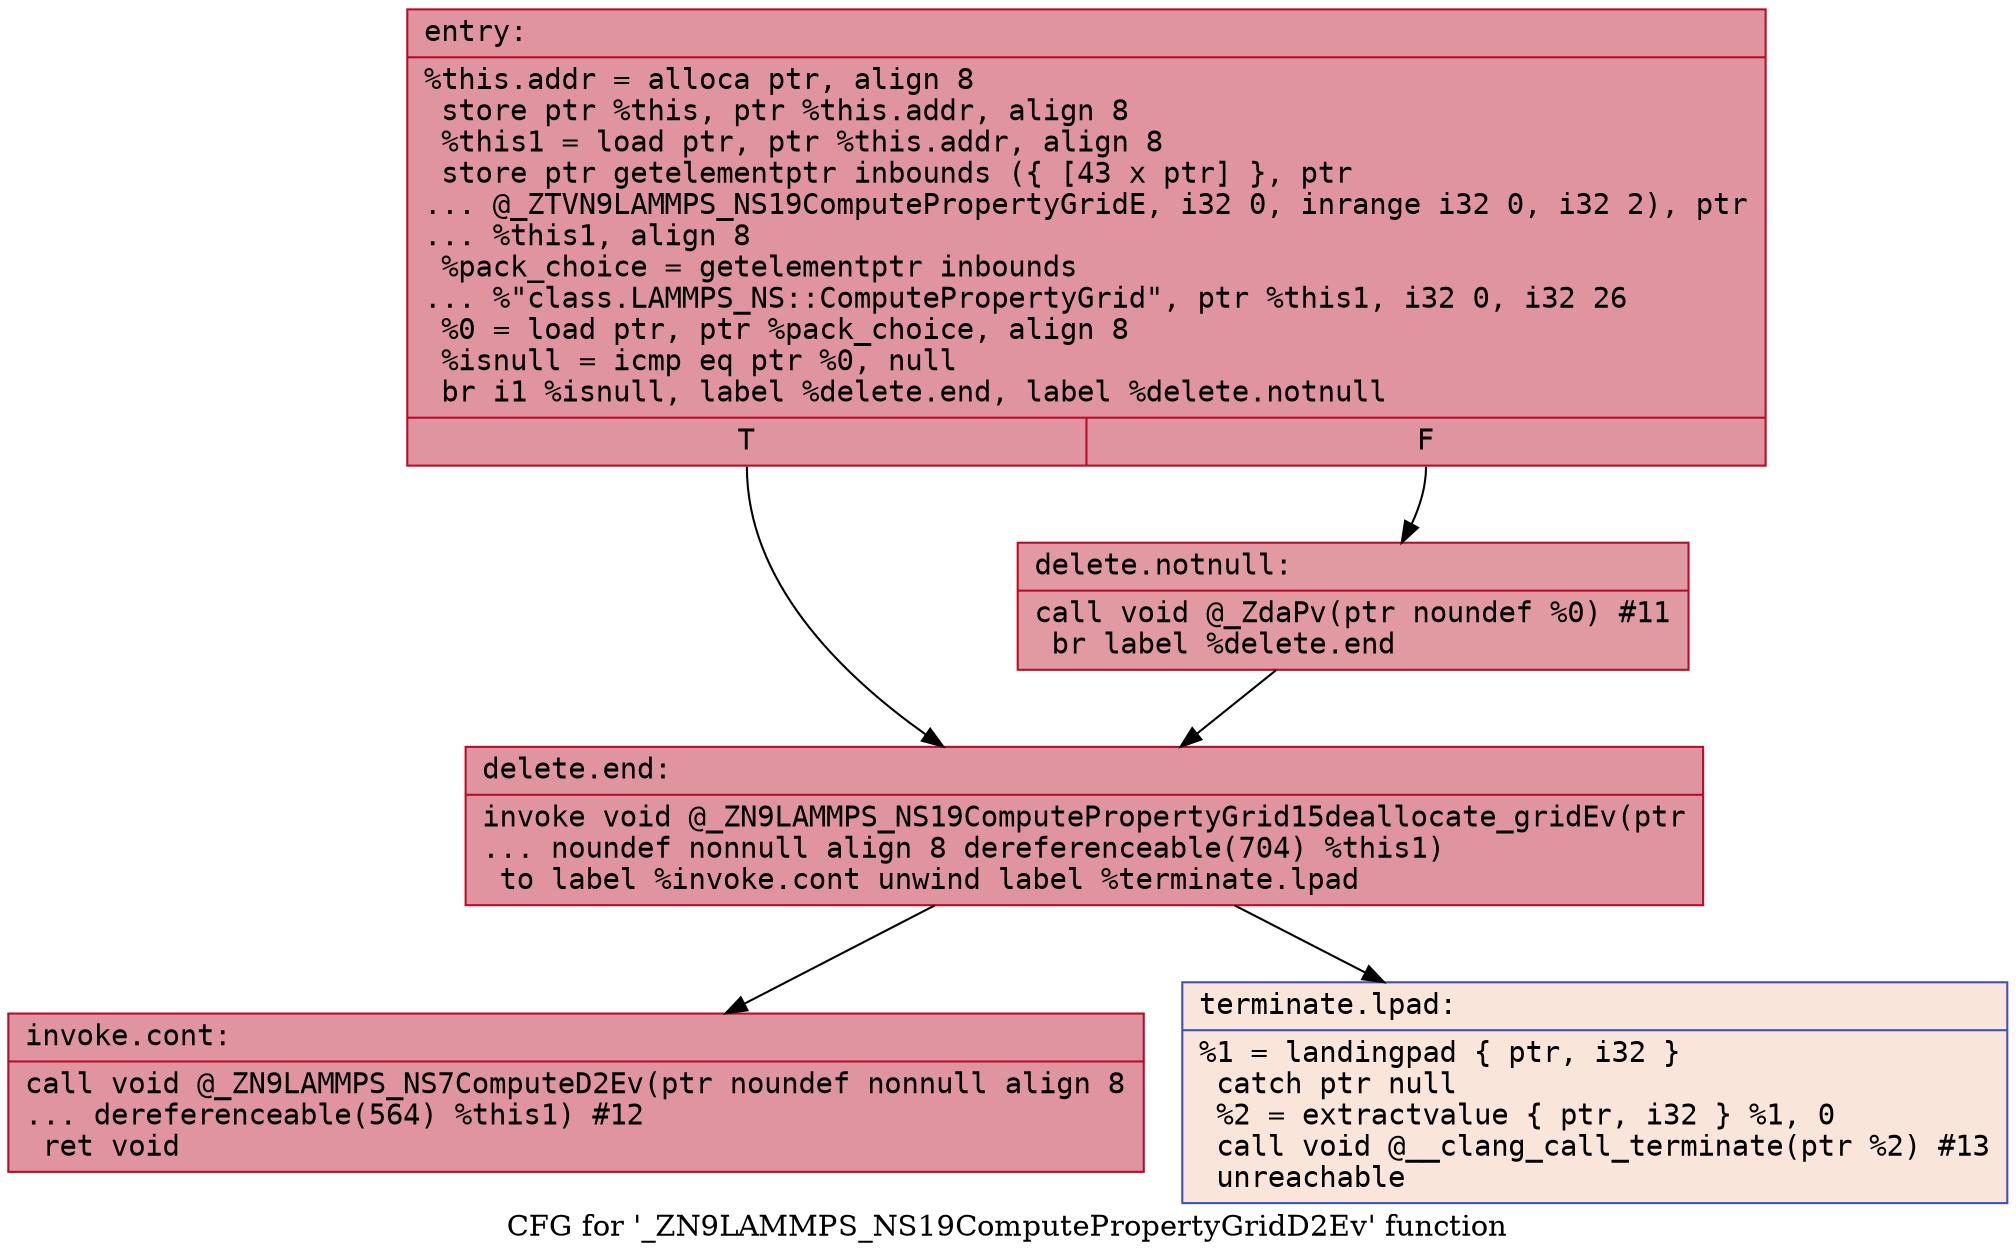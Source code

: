 digraph "CFG for '_ZN9LAMMPS_NS19ComputePropertyGridD2Ev' function" {
	label="CFG for '_ZN9LAMMPS_NS19ComputePropertyGridD2Ev' function";

	Node0x559142c3f380 [shape=record,color="#b70d28ff", style=filled, fillcolor="#b70d2870" fontname="Courier",label="{entry:\l|  %this.addr = alloca ptr, align 8\l  store ptr %this, ptr %this.addr, align 8\l  %this1 = load ptr, ptr %this.addr, align 8\l  store ptr getelementptr inbounds (\{ [43 x ptr] \}, ptr\l... @_ZTVN9LAMMPS_NS19ComputePropertyGridE, i32 0, inrange i32 0, i32 2), ptr\l... %this1, align 8\l  %pack_choice = getelementptr inbounds\l... %\"class.LAMMPS_NS::ComputePropertyGrid\", ptr %this1, i32 0, i32 26\l  %0 = load ptr, ptr %pack_choice, align 8\l  %isnull = icmp eq ptr %0, null\l  br i1 %isnull, label %delete.end, label %delete.notnull\l|{<s0>T|<s1>F}}"];
	Node0x559142c3f380:s0 -> Node0x559142c41f50[tooltip="entry -> delete.end\nProbability 37.50%" ];
	Node0x559142c3f380:s1 -> Node0x559142c41fa0[tooltip="entry -> delete.notnull\nProbability 62.50%" ];
	Node0x559142c41fa0 [shape=record,color="#b70d28ff", style=filled, fillcolor="#bb1b2c70" fontname="Courier",label="{delete.notnull:\l|  call void @_ZdaPv(ptr noundef %0) #11\l  br label %delete.end\l}"];
	Node0x559142c41fa0 -> Node0x559142c41f50[tooltip="delete.notnull -> delete.end\nProbability 100.00%" ];
	Node0x559142c41f50 [shape=record,color="#b70d28ff", style=filled, fillcolor="#b70d2870" fontname="Courier",label="{delete.end:\l|  invoke void @_ZN9LAMMPS_NS19ComputePropertyGrid15deallocate_gridEv(ptr\l... noundef nonnull align 8 dereferenceable(704) %this1)\l          to label %invoke.cont unwind label %terminate.lpad\l}"];
	Node0x559142c41f50 -> Node0x559142c42330[tooltip="delete.end -> invoke.cont\nProbability 100.00%" ];
	Node0x559142c41f50 -> Node0x559142c423b0[tooltip="delete.end -> terminate.lpad\nProbability 0.00%" ];
	Node0x559142c42330 [shape=record,color="#b70d28ff", style=filled, fillcolor="#b70d2870" fontname="Courier",label="{invoke.cont:\l|  call void @_ZN9LAMMPS_NS7ComputeD2Ev(ptr noundef nonnull align 8\l... dereferenceable(564) %this1) #12\l  ret void\l}"];
	Node0x559142c423b0 [shape=record,color="#3d50c3ff", style=filled, fillcolor="#f4c5ad70" fontname="Courier",label="{terminate.lpad:\l|  %1 = landingpad \{ ptr, i32 \}\l          catch ptr null\l  %2 = extractvalue \{ ptr, i32 \} %1, 0\l  call void @__clang_call_terminate(ptr %2) #13\l  unreachable\l}"];
}
